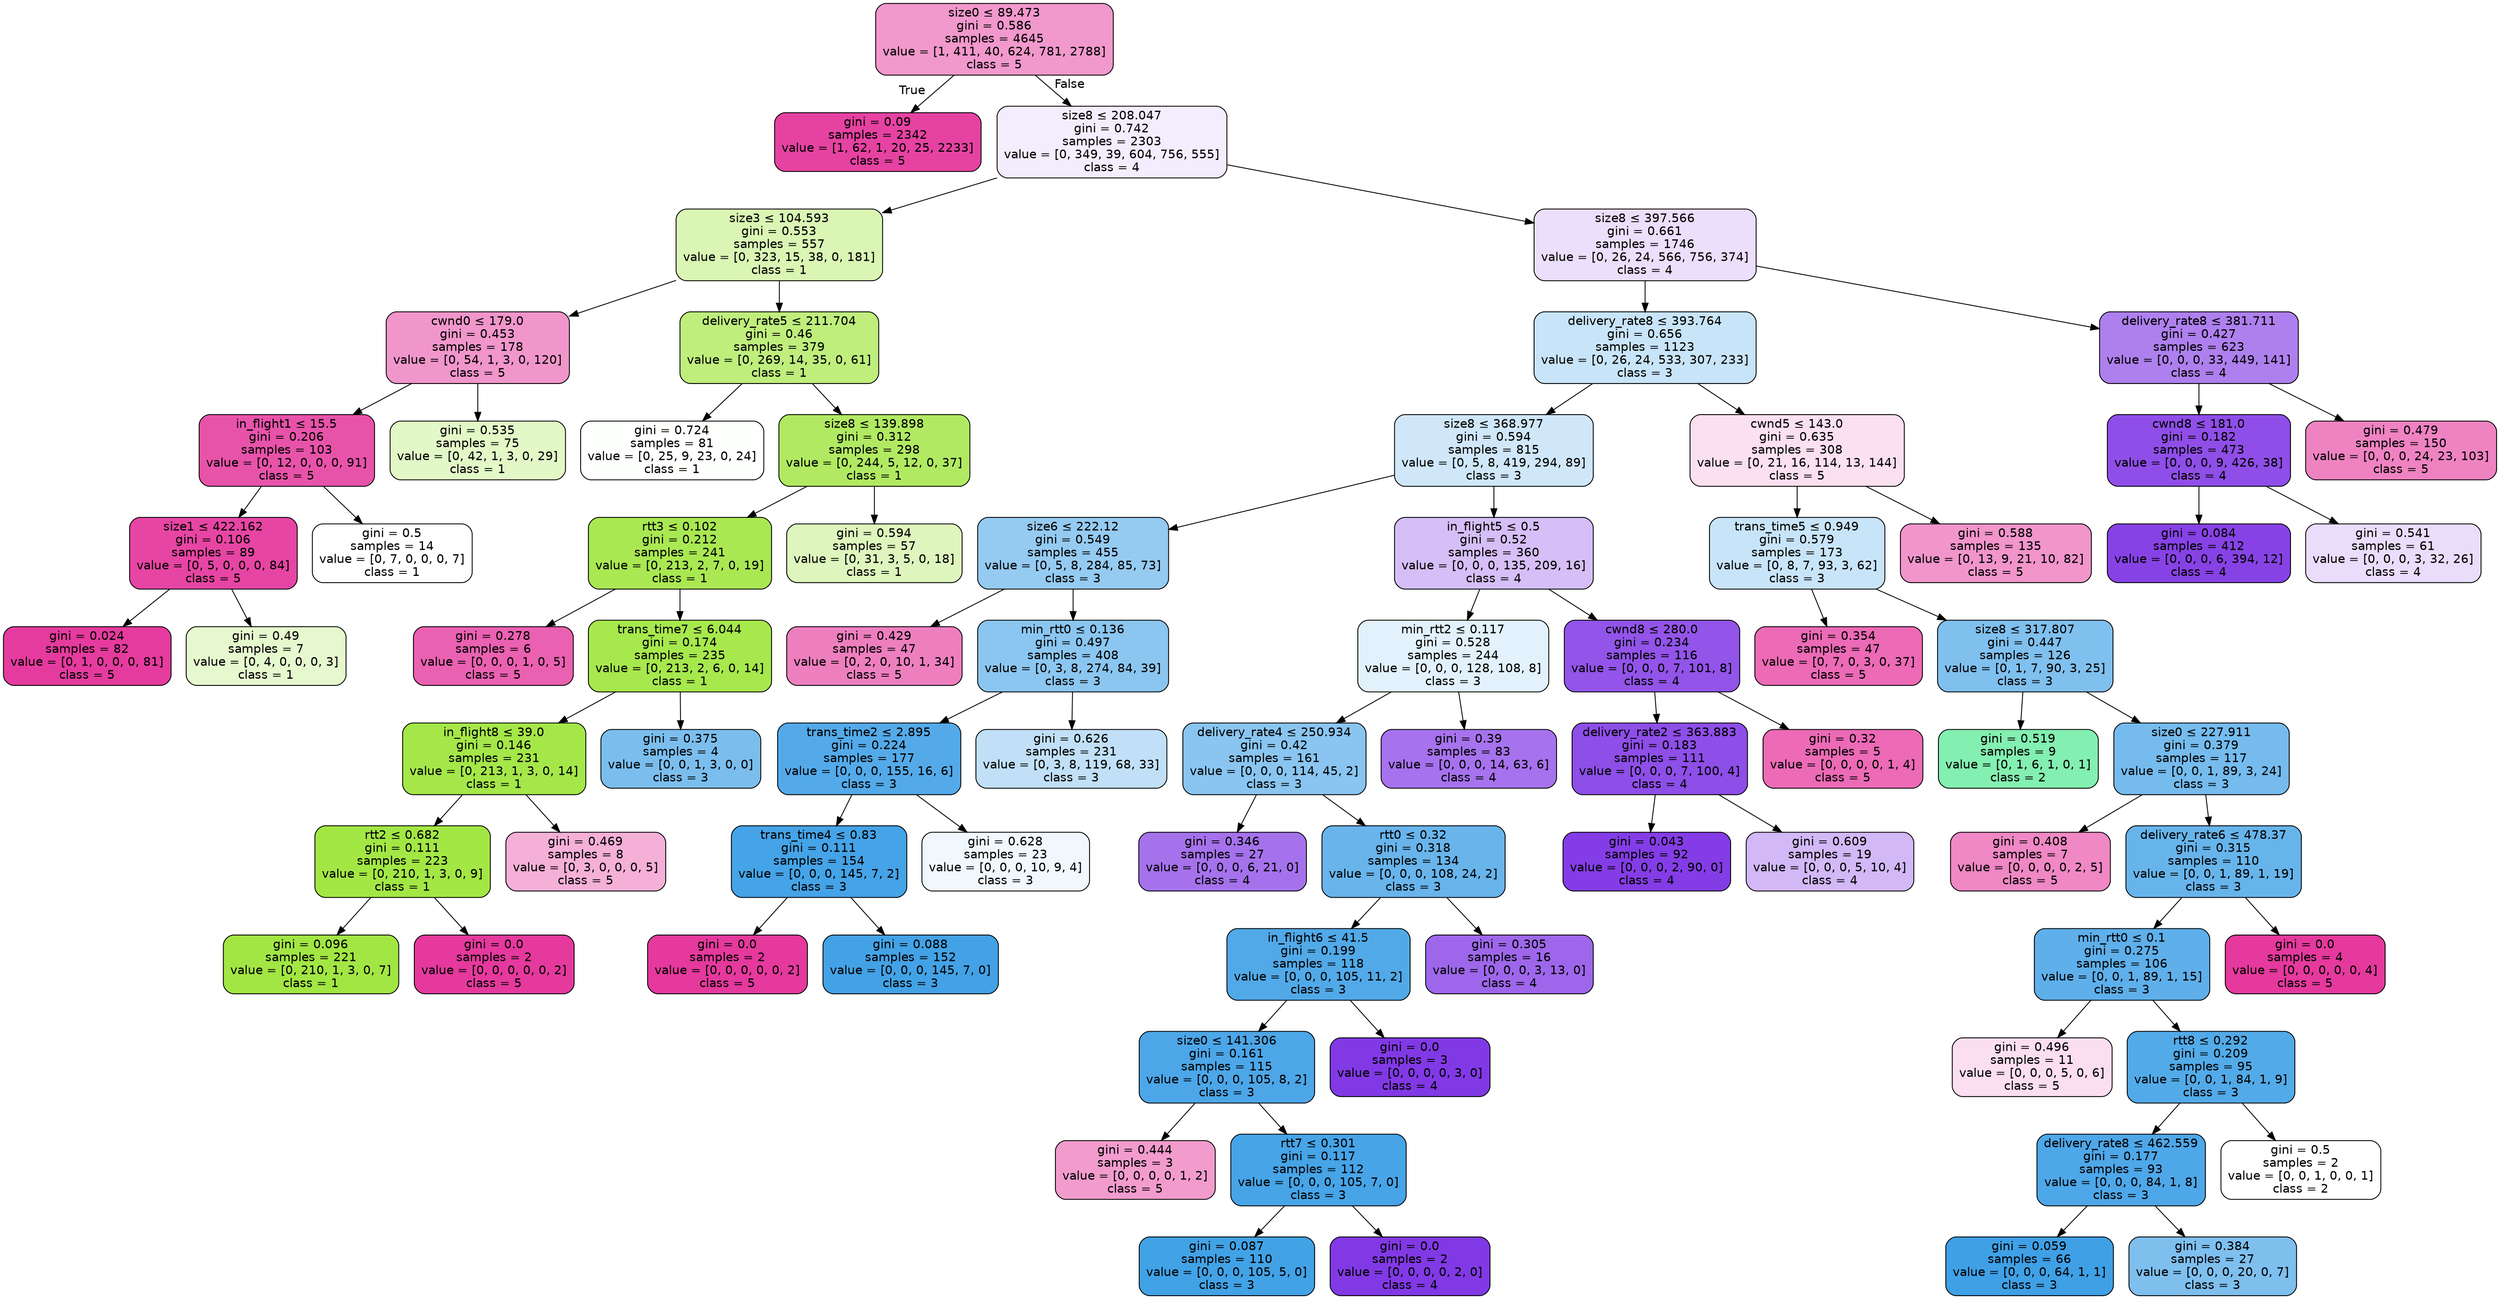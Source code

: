 digraph Tree {
node [shape=box, style="filled, rounded", color="black", fontname="helvetica"] ;
edge [fontname="helvetica"] ;
0 [label=<size0 &le; 89.473<br/>gini = 0.586<br/>samples = 4645<br/>value = [1, 411, 40, 624, 781, 2788]<br/>class = 5>, fillcolor="#f198cc"] ;
1 [label=<gini = 0.09<br/>samples = 2342<br/>value = [1, 62, 1, 20, 25, 2233]<br/>class = 5>, fillcolor="#e642a2"] ;
0 -> 1 [labeldistance=2.5, labelangle=45, headlabel="True"] ;
2 [label=<size8 &le; 208.047<br/>gini = 0.742<br/>samples = 2303<br/>value = [0, 349, 39, 604, 756, 555]<br/>class = 4>, fillcolor="#f4edfd"] ;
0 -> 2 [labeldistance=2.5, labelangle=-45, headlabel="False"] ;
3 [label=<size3 &le; 104.593<br/>gini = 0.553<br/>samples = 557<br/>value = [0, 323, 15, 38, 0, 181]<br/>class = 1>, fillcolor="#daf5b4"] ;
2 -> 3 ;
4 [label=<cwnd0 &le; 179.0<br/>gini = 0.453<br/>samples = 178<br/>value = [0, 54, 1, 3, 0, 120]<br/>class = 5>, fillcolor="#f196cb"] ;
3 -> 4 ;
5 [label=<in_flight1 &le; 15.5<br/>gini = 0.206<br/>samples = 103<br/>value = [0, 12, 0, 0, 0, 91]<br/>class = 5>, fillcolor="#e853aa"] ;
4 -> 5 ;
6 [label=<size1 &le; 422.162<br/>gini = 0.106<br/>samples = 89<br/>value = [0, 5, 0, 0, 0, 84]<br/>class = 5>, fillcolor="#e745a3"] ;
5 -> 6 ;
7 [label=<gini = 0.024<br/>samples = 82<br/>value = [0, 1, 0, 0, 0, 81]<br/>class = 5>, fillcolor="#e53b9e"] ;
6 -> 7 ;
8 [label=<gini = 0.49<br/>samples = 7<br/>value = [0, 4, 0, 0, 0, 3]<br/>class = 1>, fillcolor="#e6f8ce"] ;
6 -> 8 ;
9 [label=<gini = 0.5<br/>samples = 14<br/>value = [0, 7, 0, 0, 0, 7]<br/>class = 1>, fillcolor="#ffffff"] ;
5 -> 9 ;
10 [label=<gini = 0.535<br/>samples = 75<br/>value = [0, 42, 1, 3, 0, 29]<br/>class = 1>, fillcolor="#e3f8c7"] ;
4 -> 10 ;
11 [label=<delivery_rate5 &le; 211.704<br/>gini = 0.46<br/>samples = 379<br/>value = [0, 269, 14, 35, 0, 61]<br/>class = 1>, fillcolor="#bfee7d"] ;
3 -> 11 ;
12 [label=<gini = 0.724<br/>samples = 81<br/>value = [0, 25, 9, 23, 0, 24]<br/>class = 1>, fillcolor="#fdfffc"] ;
11 -> 12 ;
13 [label=<size8 &le; 139.898<br/>gini = 0.312<br/>samples = 298<br/>value = [0, 244, 5, 12, 0, 37]<br/>class = 1>, fillcolor="#b1ea62"] ;
11 -> 13 ;
14 [label=<rtt3 &le; 0.102<br/>gini = 0.212<br/>samples = 241<br/>value = [0, 213, 2, 7, 0, 19]<br/>class = 1>, fillcolor="#a9e852"] ;
13 -> 14 ;
15 [label=<gini = 0.278<br/>samples = 6<br/>value = [0, 0, 0, 1, 0, 5]<br/>class = 5>, fillcolor="#ea61b1"] ;
14 -> 15 ;
16 [label=<trans_time7 &le; 6.044<br/>gini = 0.174<br/>samples = 235<br/>value = [0, 213, 2, 6, 0, 14]<br/>class = 1>, fillcolor="#a7e84d"] ;
14 -> 16 ;
17 [label=<in_flight8 &le; 39.0<br/>gini = 0.146<br/>samples = 231<br/>value = [0, 213, 1, 3, 0, 14]<br/>class = 1>, fillcolor="#a5e749"] ;
16 -> 17 ;
18 [label=<rtt2 &le; 0.682<br/>gini = 0.111<br/>samples = 223<br/>value = [0, 210, 1, 3, 0, 9]<br/>class = 1>, fillcolor="#a3e745"] ;
17 -> 18 ;
19 [label=<gini = 0.096<br/>samples = 221<br/>value = [0, 210, 1, 3, 0, 7]<br/>class = 1>, fillcolor="#a2e643"] ;
18 -> 19 ;
20 [label=<gini = 0.0<br/>samples = 2<br/>value = [0, 0, 0, 0, 0, 2]<br/>class = 5>, fillcolor="#e5399d"] ;
18 -> 20 ;
21 [label=<gini = 0.469<br/>samples = 8<br/>value = [0, 3, 0, 0, 0, 5]<br/>class = 5>, fillcolor="#f5b0d8"] ;
17 -> 21 ;
22 [label=<gini = 0.375<br/>samples = 4<br/>value = [0, 0, 1, 3, 0, 0]<br/>class = 3>, fillcolor="#7bbeee"] ;
16 -> 22 ;
23 [label=<gini = 0.594<br/>samples = 57<br/>value = [0, 31, 3, 5, 0, 18]<br/>class = 1>, fillcolor="#def6bd"] ;
13 -> 23 ;
24 [label=<size8 &le; 397.566<br/>gini = 0.661<br/>samples = 1746<br/>value = [0, 26, 24, 566, 756, 374]<br/>class = 4>, fillcolor="#ebdffb"] ;
2 -> 24 ;
25 [label=<delivery_rate8 &le; 393.764<br/>gini = 0.656<br/>samples = 1123<br/>value = [0, 26, 24, 533, 307, 233]<br/>class = 3>, fillcolor="#c8e4f8"] ;
24 -> 25 ;
26 [label=<size8 &le; 368.977<br/>gini = 0.594<br/>samples = 815<br/>value = [0, 5, 8, 419, 294, 89]<br/>class = 3>, fillcolor="#cfe7f9"] ;
25 -> 26 ;
27 [label=<size6 &le; 222.12<br/>gini = 0.549<br/>samples = 455<br/>value = [0, 5, 8, 284, 85, 73]<br/>class = 3>, fillcolor="#95caf1"] ;
26 -> 27 ;
28 [label=<gini = 0.429<br/>samples = 47<br/>value = [0, 2, 0, 10, 1, 34]<br/>class = 5>, fillcolor="#ee7fbf"] ;
27 -> 28 ;
29 [label=<min_rtt0 &le; 0.136<br/>gini = 0.497<br/>samples = 408<br/>value = [0, 3, 8, 274, 84, 39]<br/>class = 3>, fillcolor="#8bc6f0"] ;
27 -> 29 ;
30 [label=<trans_time2 &le; 2.895<br/>gini = 0.224<br/>samples = 177<br/>value = [0, 0, 0, 155, 16, 6]<br/>class = 3>, fillcolor="#54aae9"] ;
29 -> 30 ;
31 [label=<trans_time4 &le; 0.83<br/>gini = 0.111<br/>samples = 154<br/>value = [0, 0, 0, 145, 7, 2]<br/>class = 3>, fillcolor="#45a3e7"] ;
30 -> 31 ;
32 [label=<gini = 0.0<br/>samples = 2<br/>value = [0, 0, 0, 0, 0, 2]<br/>class = 5>, fillcolor="#e5399d"] ;
31 -> 32 ;
33 [label=<gini = 0.088<br/>samples = 152<br/>value = [0, 0, 0, 145, 7, 0]<br/>class = 3>, fillcolor="#43a2e6"] ;
31 -> 33 ;
34 [label=<gini = 0.628<br/>samples = 23<br/>value = [0, 0, 0, 10, 9, 4]<br/>class = 3>, fillcolor="#f1f8fd"] ;
30 -> 34 ;
35 [label=<gini = 0.626<br/>samples = 231<br/>value = [0, 3, 8, 119, 68, 33]<br/>class = 3>, fillcolor="#c1e0f7"] ;
29 -> 35 ;
36 [label=<in_flight5 &le; 0.5<br/>gini = 0.52<br/>samples = 360<br/>value = [0, 0, 0, 135, 209, 16]<br/>class = 4>, fillcolor="#d6bef6"] ;
26 -> 36 ;
37 [label=<min_rtt2 &le; 0.117<br/>gini = 0.528<br/>samples = 244<br/>value = [0, 0, 0, 128, 108, 8]<br/>class = 3>, fillcolor="#e2f1fb"] ;
36 -> 37 ;
38 [label=<delivery_rate4 &le; 250.934<br/>gini = 0.42<br/>samples = 161<br/>value = [0, 0, 0, 114, 45, 2]<br/>class = 3>, fillcolor="#89c5f0"] ;
37 -> 38 ;
39 [label=<gini = 0.346<br/>samples = 27<br/>value = [0, 0, 0, 6, 21, 0]<br/>class = 4>, fillcolor="#a572ec"] ;
38 -> 39 ;
40 [label=<rtt0 &le; 0.32<br/>gini = 0.318<br/>samples = 134<br/>value = [0, 0, 0, 108, 24, 2]<br/>class = 3>, fillcolor="#68b4eb"] ;
38 -> 40 ;
41 [label=<in_flight6 &le; 41.5<br/>gini = 0.199<br/>samples = 118<br/>value = [0, 0, 0, 105, 11, 2]<br/>class = 3>, fillcolor="#51a9e8"] ;
40 -> 41 ;
42 [label=<size0 &le; 141.306<br/>gini = 0.161<br/>samples = 115<br/>value = [0, 0, 0, 105, 8, 2]<br/>class = 3>, fillcolor="#4ca6e7"] ;
41 -> 42 ;
43 [label=<gini = 0.444<br/>samples = 3<br/>value = [0, 0, 0, 0, 1, 2]<br/>class = 5>, fillcolor="#f29cce"] ;
42 -> 43 ;
44 [label=<rtt7 &le; 0.301<br/>gini = 0.117<br/>samples = 112<br/>value = [0, 0, 0, 105, 7, 0]<br/>class = 3>, fillcolor="#46a4e7"] ;
42 -> 44 ;
45 [label=<gini = 0.087<br/>samples = 110<br/>value = [0, 0, 0, 105, 5, 0]<br/>class = 3>, fillcolor="#42a2e6"] ;
44 -> 45 ;
46 [label=<gini = 0.0<br/>samples = 2<br/>value = [0, 0, 0, 0, 2, 0]<br/>class = 4>, fillcolor="#8139e5"] ;
44 -> 46 ;
47 [label=<gini = 0.0<br/>samples = 3<br/>value = [0, 0, 0, 0, 3, 0]<br/>class = 4>, fillcolor="#8139e5"] ;
41 -> 47 ;
48 [label=<gini = 0.305<br/>samples = 16<br/>value = [0, 0, 0, 3, 13, 0]<br/>class = 4>, fillcolor="#9e67eb"] ;
40 -> 48 ;
49 [label=<gini = 0.39<br/>samples = 83<br/>value = [0, 0, 0, 14, 63, 6]<br/>class = 4>, fillcolor="#a672ed"] ;
37 -> 49 ;
50 [label=<cwnd8 &le; 280.0<br/>gini = 0.234<br/>samples = 116<br/>value = [0, 0, 0, 7, 101, 8]<br/>class = 4>, fillcolor="#9254e9"] ;
36 -> 50 ;
51 [label=<delivery_rate2 &le; 363.883<br/>gini = 0.183<br/>samples = 111<br/>value = [0, 0, 0, 7, 100, 4]<br/>class = 4>, fillcolor="#8e4ee8"] ;
50 -> 51 ;
52 [label=<gini = 0.043<br/>samples = 92<br/>value = [0, 0, 0, 2, 90, 0]<br/>class = 4>, fillcolor="#843de6"] ;
51 -> 52 ;
53 [label=<gini = 0.609<br/>samples = 19<br/>value = [0, 0, 0, 5, 10, 4]<br/>class = 4>, fillcolor="#d2b8f6"] ;
51 -> 53 ;
54 [label=<gini = 0.32<br/>samples = 5<br/>value = [0, 0, 0, 0, 1, 4]<br/>class = 5>, fillcolor="#ec6ab6"] ;
50 -> 54 ;
55 [label=<cwnd5 &le; 143.0<br/>gini = 0.635<br/>samples = 308<br/>value = [0, 21, 16, 114, 13, 144]<br/>class = 5>, fillcolor="#fbe0f0"] ;
25 -> 55 ;
56 [label=<trans_time5 &le; 0.949<br/>gini = 0.579<br/>samples = 173<br/>value = [0, 8, 7, 93, 3, 62]<br/>class = 3>, fillcolor="#c8e4f8"] ;
55 -> 56 ;
57 [label=<gini = 0.354<br/>samples = 47<br/>value = [0, 7, 0, 3, 0, 37]<br/>class = 5>, fillcolor="#ec6ab6"] ;
56 -> 57 ;
58 [label=<size8 &le; 317.807<br/>gini = 0.447<br/>samples = 126<br/>value = [0, 1, 7, 90, 3, 25]<br/>class = 3>, fillcolor="#80c0ee"] ;
56 -> 58 ;
59 [label=<gini = 0.519<br/>samples = 9<br/>value = [0, 1, 6, 1, 0, 1]<br/>class = 2>, fillcolor="#83efb0"] ;
58 -> 59 ;
60 [label=<size0 &le; 227.911<br/>gini = 0.379<br/>samples = 117<br/>value = [0, 0, 1, 89, 3, 24]<br/>class = 3>, fillcolor="#75bbed"] ;
58 -> 60 ;
61 [label=<gini = 0.408<br/>samples = 7<br/>value = [0, 0, 0, 0, 2, 5]<br/>class = 5>, fillcolor="#ef88c4"] ;
60 -> 61 ;
62 [label=<delivery_rate6 &le; 478.37<br/>gini = 0.315<br/>samples = 110<br/>value = [0, 0, 1, 89, 1, 19]<br/>class = 3>, fillcolor="#67b4eb"] ;
60 -> 62 ;
63 [label=<min_rtt0 &le; 0.1<br/>gini = 0.275<br/>samples = 106<br/>value = [0, 0, 1, 89, 1, 15]<br/>class = 3>, fillcolor="#5eafea"] ;
62 -> 63 ;
64 [label=<gini = 0.496<br/>samples = 11<br/>value = [0, 0, 0, 5, 0, 6]<br/>class = 5>, fillcolor="#fbdeef"] ;
63 -> 64 ;
65 [label=<rtt8 &le; 0.292<br/>gini = 0.209<br/>samples = 95<br/>value = [0, 0, 1, 84, 1, 9]<br/>class = 3>, fillcolor="#52aae8"] ;
63 -> 65 ;
66 [label=<delivery_rate8 &le; 462.559<br/>gini = 0.177<br/>samples = 93<br/>value = [0, 0, 0, 84, 1, 8]<br/>class = 3>, fillcolor="#4ea7e8"] ;
65 -> 66 ;
67 [label=<gini = 0.059<br/>samples = 66<br/>value = [0, 0, 0, 64, 1, 1]<br/>class = 3>, fillcolor="#3fa0e6"] ;
66 -> 67 ;
68 [label=<gini = 0.384<br/>samples = 27<br/>value = [0, 0, 0, 20, 0, 7]<br/>class = 3>, fillcolor="#7ebfee"] ;
66 -> 68 ;
69 [label=<gini = 0.5<br/>samples = 2<br/>value = [0, 0, 1, 0, 0, 1]<br/>class = 2>, fillcolor="#ffffff"] ;
65 -> 69 ;
70 [label=<gini = 0.0<br/>samples = 4<br/>value = [0, 0, 0, 0, 0, 4]<br/>class = 5>, fillcolor="#e5399d"] ;
62 -> 70 ;
71 [label=<gini = 0.588<br/>samples = 135<br/>value = [0, 13, 9, 21, 10, 82]<br/>class = 5>, fillcolor="#f195cb"] ;
55 -> 71 ;
72 [label=<delivery_rate8 &le; 381.711<br/>gini = 0.427<br/>samples = 623<br/>value = [0, 0, 0, 33, 449, 141]<br/>class = 4>, fillcolor="#ae80ee"] ;
24 -> 72 ;
73 [label=<cwnd8 &le; 181.0<br/>gini = 0.182<br/>samples = 473<br/>value = [0, 0, 0, 9, 426, 38]<br/>class = 4>, fillcolor="#8f4ee8"] ;
72 -> 73 ;
74 [label=<gini = 0.084<br/>samples = 412<br/>value = [0, 0, 0, 6, 394, 12]<br/>class = 4>, fillcolor="#8742e6"] ;
73 -> 74 ;
75 [label=<gini = 0.541<br/>samples = 61<br/>value = [0, 0, 0, 3, 32, 26]<br/>class = 4>, fillcolor="#e9ddfb"] ;
73 -> 75 ;
76 [label=<gini = 0.479<br/>samples = 150<br/>value = [0, 0, 0, 24, 23, 103]<br/>class = 5>, fillcolor="#ef83c2"] ;
72 -> 76 ;
}
